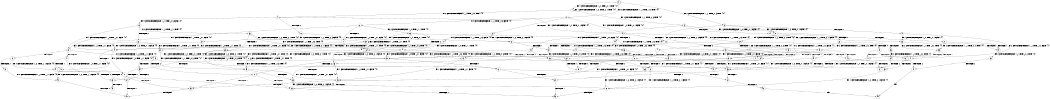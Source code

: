 digraph BCG {
size = "7, 10.5";
center = TRUE;
node [shape = circle];
0 [peripheries = 2];
0 -> 1 [label = "EX !1 !ATOMIC_EXCH_BRANCH (1, +0, TRUE, +0, 1, TRUE) !{0}"];
0 -> 2 [label = "EX !2 !ATOMIC_EXCH_BRANCH (1, +1, TRUE, +0, 2, TRUE) !{0}"];
0 -> 3 [label = "EX !0 !ATOMIC_EXCH_BRANCH (1, +1, TRUE, +0, 3, TRUE) !{0}"];
1 -> 4 [label = "EX !2 !ATOMIC_EXCH_BRANCH (1, +1, TRUE, +0, 2, TRUE) !{0}"];
1 -> 5 [label = "EX !0 !ATOMIC_EXCH_BRANCH (1, +1, TRUE, +0, 3, TRUE) !{0}"];
1 -> 1 [label = "EX !1 !ATOMIC_EXCH_BRANCH (1, +0, TRUE, +0, 1, TRUE) !{0}"];
2 -> 6 [label = "TERMINATE !2"];
2 -> 7 [label = "EX !1 !ATOMIC_EXCH_BRANCH (1, +0, TRUE, +0, 1, FALSE) !{0}"];
2 -> 8 [label = "EX !0 !ATOMIC_EXCH_BRANCH (1, +1, TRUE, +0, 3, FALSE) !{0}"];
3 -> 9 [label = "TERMINATE !0"];
3 -> 10 [label = "EX !1 !ATOMIC_EXCH_BRANCH (1, +0, TRUE, +0, 1, FALSE) !{0}"];
3 -> 11 [label = "EX !2 !ATOMIC_EXCH_BRANCH (1, +1, TRUE, +0, 2, FALSE) !{0}"];
4 -> 12 [label = "TERMINATE !2"];
4 -> 13 [label = "EX !0 !ATOMIC_EXCH_BRANCH (1, +1, TRUE, +0, 3, FALSE) !{0}"];
4 -> 7 [label = "EX !1 !ATOMIC_EXCH_BRANCH (1, +0, TRUE, +0, 1, FALSE) !{0}"];
5 -> 14 [label = "TERMINATE !0"];
5 -> 15 [label = "EX !2 !ATOMIC_EXCH_BRANCH (1, +1, TRUE, +0, 2, FALSE) !{0}"];
5 -> 10 [label = "EX !1 !ATOMIC_EXCH_BRANCH (1, +0, TRUE, +0, 1, FALSE) !{0}"];
6 -> 16 [label = "EX !1 !ATOMIC_EXCH_BRANCH (1, +0, TRUE, +0, 1, FALSE) !{0}"];
6 -> 17 [label = "EX !0 !ATOMIC_EXCH_BRANCH (1, +1, TRUE, +0, 3, FALSE) !{0}"];
7 -> 18 [label = "TERMINATE !1"];
7 -> 19 [label = "TERMINATE !2"];
7 -> 20 [label = "EX !0 !ATOMIC_EXCH_BRANCH (1, +1, TRUE, +0, 3, TRUE) !{0}"];
8 -> 21 [label = "TERMINATE !2"];
8 -> 22 [label = "EX !1 !ATOMIC_EXCH_BRANCH (1, +0, TRUE, +0, 1, FALSE) !{0}"];
8 -> 23 [label = "EX !0 !ATOMIC_EXCH_BRANCH (1, +0, TRUE, +1, 1, TRUE) !{0}"];
9 -> 24 [label = "EX !2 !ATOMIC_EXCH_BRANCH (1, +1, TRUE, +0, 2, FALSE) !{1}"];
9 -> 25 [label = "EX !1 !ATOMIC_EXCH_BRANCH (1, +0, TRUE, +0, 1, FALSE) !{1}"];
10 -> 26 [label = "TERMINATE !1"];
10 -> 27 [label = "TERMINATE !0"];
10 -> 20 [label = "EX !2 !ATOMIC_EXCH_BRANCH (1, +1, TRUE, +0, 2, TRUE) !{0}"];
11 -> 28 [label = "TERMINATE !2"];
11 -> 29 [label = "TERMINATE !0"];
11 -> 30 [label = "EX !1 !ATOMIC_EXCH_BRANCH (1, +0, TRUE, +0, 1, FALSE) !{0}"];
12 -> 31 [label = "EX !0 !ATOMIC_EXCH_BRANCH (1, +1, TRUE, +0, 3, FALSE) !{0}"];
12 -> 16 [label = "EX !1 !ATOMIC_EXCH_BRANCH (1, +0, TRUE, +0, 1, FALSE) !{0}"];
13 -> 32 [label = "TERMINATE !2"];
13 -> 22 [label = "EX !1 !ATOMIC_EXCH_BRANCH (1, +0, TRUE, +0, 1, FALSE) !{0}"];
13 -> 33 [label = "EX !0 !ATOMIC_EXCH_BRANCH (1, +0, TRUE, +1, 1, TRUE) !{0}"];
14 -> 34 [label = "EX !2 !ATOMIC_EXCH_BRANCH (1, +1, TRUE, +0, 2, FALSE) !{1}"];
14 -> 25 [label = "EX !1 !ATOMIC_EXCH_BRANCH (1, +0, TRUE, +0, 1, FALSE) !{1}"];
15 -> 35 [label = "TERMINATE !2"];
15 -> 36 [label = "TERMINATE !0"];
15 -> 30 [label = "EX !1 !ATOMIC_EXCH_BRANCH (1, +0, TRUE, +0, 1, FALSE) !{0}"];
16 -> 37 [label = "TERMINATE !1"];
16 -> 38 [label = "EX !0 !ATOMIC_EXCH_BRANCH (1, +1, TRUE, +0, 3, TRUE) !{0}"];
17 -> 39 [label = "EX !1 !ATOMIC_EXCH_BRANCH (1, +0, TRUE, +0, 1, FALSE) !{0}"];
17 -> 40 [label = "EX !0 !ATOMIC_EXCH_BRANCH (1, +0, TRUE, +1, 1, TRUE) !{0}"];
18 -> 41 [label = "TERMINATE !2"];
18 -> 42 [label = "EX !0 !ATOMIC_EXCH_BRANCH (1, +1, TRUE, +0, 3, TRUE) !{0}"];
19 -> 37 [label = "TERMINATE !1"];
19 -> 38 [label = "EX !0 !ATOMIC_EXCH_BRANCH (1, +1, TRUE, +0, 3, TRUE) !{0}"];
20 -> 43 [label = "TERMINATE !1"];
20 -> 44 [label = "TERMINATE !2"];
20 -> 45 [label = "TERMINATE !0"];
21 -> 39 [label = "EX !1 !ATOMIC_EXCH_BRANCH (1, +0, TRUE, +0, 1, FALSE) !{0}"];
21 -> 40 [label = "EX !0 !ATOMIC_EXCH_BRANCH (1, +0, TRUE, +1, 1, TRUE) !{0}"];
22 -> 46 [label = "TERMINATE !1"];
22 -> 47 [label = "TERMINATE !2"];
22 -> 48 [label = "EX !0 !ATOMIC_EXCH_BRANCH (1, +0, TRUE, +1, 1, FALSE) !{0}"];
23 -> 49 [label = "TERMINATE !2"];
23 -> 50 [label = "EX !1 !ATOMIC_EXCH_BRANCH (1, +0, TRUE, +0, 1, TRUE) !{0}"];
23 -> 51 [label = "EX !0 !ATOMIC_EXCH_BRANCH (1, +1, TRUE, +0, 3, TRUE) !{0}"];
24 -> 52 [label = "TERMINATE !2"];
24 -> 53 [label = "EX !1 !ATOMIC_EXCH_BRANCH (1, +0, TRUE, +0, 1, FALSE) !{1}"];
25 -> 54 [label = "TERMINATE !1"];
25 -> 55 [label = "EX !2 !ATOMIC_EXCH_BRANCH (1, +1, TRUE, +0, 2, TRUE) !{1}"];
26 -> 56 [label = "TERMINATE !0"];
26 -> 42 [label = "EX !2 !ATOMIC_EXCH_BRANCH (1, +1, TRUE, +0, 2, TRUE) !{0}"];
27 -> 54 [label = "TERMINATE !1"];
27 -> 55 [label = "EX !2 !ATOMIC_EXCH_BRANCH (1, +1, TRUE, +0, 2, TRUE) !{1}"];
28 -> 57 [label = "TERMINATE !0"];
28 -> 58 [label = "EX !1 !ATOMIC_EXCH_BRANCH (1, +0, TRUE, +0, 1, FALSE) !{0}"];
29 -> 52 [label = "TERMINATE !2"];
29 -> 53 [label = "EX !1 !ATOMIC_EXCH_BRANCH (1, +0, TRUE, +0, 1, FALSE) !{1}"];
30 -> 59 [label = "TERMINATE !1"];
30 -> 60 [label = "TERMINATE !2"];
30 -> 61 [label = "TERMINATE !0"];
31 -> 39 [label = "EX !1 !ATOMIC_EXCH_BRANCH (1, +0, TRUE, +0, 1, FALSE) !{0}"];
31 -> 62 [label = "EX !0 !ATOMIC_EXCH_BRANCH (1, +0, TRUE, +1, 1, TRUE) !{0}"];
32 -> 39 [label = "EX !1 !ATOMIC_EXCH_BRANCH (1, +0, TRUE, +0, 1, FALSE) !{0}"];
32 -> 62 [label = "EX !0 !ATOMIC_EXCH_BRANCH (1, +0, TRUE, +1, 1, TRUE) !{0}"];
33 -> 63 [label = "TERMINATE !2"];
33 -> 50 [label = "EX !1 !ATOMIC_EXCH_BRANCH (1, +0, TRUE, +0, 1, TRUE) !{0}"];
33 -> 64 [label = "EX !0 !ATOMIC_EXCH_BRANCH (1, +1, TRUE, +0, 3, TRUE) !{0}"];
34 -> 65 [label = "TERMINATE !2"];
34 -> 53 [label = "EX !1 !ATOMIC_EXCH_BRANCH (1, +0, TRUE, +0, 1, FALSE) !{1}"];
35 -> 66 [label = "TERMINATE !0"];
35 -> 58 [label = "EX !1 !ATOMIC_EXCH_BRANCH (1, +0, TRUE, +0, 1, FALSE) !{0}"];
36 -> 65 [label = "TERMINATE !2"];
36 -> 53 [label = "EX !1 !ATOMIC_EXCH_BRANCH (1, +0, TRUE, +0, 1, FALSE) !{1}"];
37 -> 67 [label = "EX !0 !ATOMIC_EXCH_BRANCH (1, +1, TRUE, +0, 3, TRUE) !{0}"];
38 -> 68 [label = "TERMINATE !1"];
38 -> 69 [label = "TERMINATE !0"];
39 -> 70 [label = "TERMINATE !1"];
39 -> 71 [label = "EX !0 !ATOMIC_EXCH_BRANCH (1, +0, TRUE, +1, 1, FALSE) !{0}"];
40 -> 72 [label = "EX !1 !ATOMIC_EXCH_BRANCH (1, +0, TRUE, +0, 1, TRUE) !{0}"];
40 -> 73 [label = "EX !0 !ATOMIC_EXCH_BRANCH (1, +1, TRUE, +0, 3, TRUE) !{0}"];
41 -> 67 [label = "EX !0 !ATOMIC_EXCH_BRANCH (1, +1, TRUE, +0, 3, TRUE) !{0}"];
42 -> 74 [label = "TERMINATE !2"];
42 -> 75 [label = "TERMINATE !0"];
43 -> 74 [label = "TERMINATE !2"];
43 -> 75 [label = "TERMINATE !0"];
44 -> 68 [label = "TERMINATE !1"];
44 -> 69 [label = "TERMINATE !0"];
45 -> 76 [label = "TERMINATE !1"];
45 -> 77 [label = "TERMINATE !2"];
46 -> 78 [label = "TERMINATE !2"];
46 -> 79 [label = "EX !0 !ATOMIC_EXCH_BRANCH (1, +0, TRUE, +1, 1, FALSE) !{0}"];
47 -> 70 [label = "TERMINATE !1"];
47 -> 71 [label = "EX !0 !ATOMIC_EXCH_BRANCH (1, +0, TRUE, +1, 1, FALSE) !{0}"];
48 -> 59 [label = "TERMINATE !1"];
48 -> 60 [label = "TERMINATE !2"];
48 -> 61 [label = "TERMINATE !0"];
49 -> 72 [label = "EX !1 !ATOMIC_EXCH_BRANCH (1, +0, TRUE, +0, 1, TRUE) !{0}"];
49 -> 73 [label = "EX !0 !ATOMIC_EXCH_BRANCH (1, +1, TRUE, +0, 3, TRUE) !{0}"];
50 -> 63 [label = "TERMINATE !2"];
50 -> 50 [label = "EX !1 !ATOMIC_EXCH_BRANCH (1, +0, TRUE, +0, 1, TRUE) !{0}"];
50 -> 64 [label = "EX !0 !ATOMIC_EXCH_BRANCH (1, +1, TRUE, +0, 3, TRUE) !{0}"];
51 -> 28 [label = "TERMINATE !2"];
51 -> 29 [label = "TERMINATE !0"];
51 -> 30 [label = "EX !1 !ATOMIC_EXCH_BRANCH (1, +0, TRUE, +0, 1, FALSE) !{0}"];
52 -> 80 [label = "EX !1 !ATOMIC_EXCH_BRANCH (1, +0, TRUE, +0, 1, FALSE) !{1}"];
53 -> 81 [label = "TERMINATE !1"];
53 -> 82 [label = "TERMINATE !2"];
54 -> 83 [label = "EX !2 !ATOMIC_EXCH_BRANCH (1, +1, TRUE, +0, 2, TRUE) !{2}"];
55 -> 76 [label = "TERMINATE !1"];
55 -> 77 [label = "TERMINATE !2"];
56 -> 84 [label = "EX !2 !ATOMIC_EXCH_BRANCH (1, +1, TRUE, +0, 2, TRUE) !{1}"];
57 -> 80 [label = "EX !1 !ATOMIC_EXCH_BRANCH (1, +0, TRUE, +0, 1, FALSE) !{1}"];
58 -> 85 [label = "TERMINATE !1"];
58 -> 86 [label = "TERMINATE !0"];
59 -> 87 [label = "TERMINATE !2"];
59 -> 88 [label = "TERMINATE !0"];
60 -> 85 [label = "TERMINATE !1"];
60 -> 86 [label = "TERMINATE !0"];
61 -> 81 [label = "TERMINATE !1"];
61 -> 82 [label = "TERMINATE !2"];
62 -> 72 [label = "EX !1 !ATOMIC_EXCH_BRANCH (1, +0, TRUE, +0, 1, TRUE) !{0}"];
62 -> 89 [label = "EX !0 !ATOMIC_EXCH_BRANCH (1, +1, TRUE, +0, 3, TRUE) !{0}"];
63 -> 72 [label = "EX !1 !ATOMIC_EXCH_BRANCH (1, +0, TRUE, +0, 1, TRUE) !{0}"];
63 -> 89 [label = "EX !0 !ATOMIC_EXCH_BRANCH (1, +1, TRUE, +0, 3, TRUE) !{0}"];
64 -> 35 [label = "TERMINATE !2"];
64 -> 36 [label = "TERMINATE !0"];
64 -> 30 [label = "EX !1 !ATOMIC_EXCH_BRANCH (1, +0, TRUE, +0, 1, FALSE) !{0}"];
65 -> 80 [label = "EX !1 !ATOMIC_EXCH_BRANCH (1, +0, TRUE, +0, 1, FALSE) !{1}"];
66 -> 80 [label = "EX !1 !ATOMIC_EXCH_BRANCH (1, +0, TRUE, +0, 1, FALSE) !{1}"];
67 -> 90 [label = "TERMINATE !0"];
68 -> 90 [label = "TERMINATE !0"];
69 -> 91 [label = "TERMINATE !1"];
70 -> 92 [label = "EX !0 !ATOMIC_EXCH_BRANCH (1, +0, TRUE, +1, 1, FALSE) !{0}"];
71 -> 85 [label = "TERMINATE !1"];
71 -> 86 [label = "TERMINATE !0"];
72 -> 72 [label = "EX !1 !ATOMIC_EXCH_BRANCH (1, +0, TRUE, +0, 1, TRUE) !{0}"];
72 -> 89 [label = "EX !0 !ATOMIC_EXCH_BRANCH (1, +1, TRUE, +0, 3, TRUE) !{0}"];
73 -> 57 [label = "TERMINATE !0"];
73 -> 58 [label = "EX !1 !ATOMIC_EXCH_BRANCH (1, +0, TRUE, +0, 1, FALSE) !{0}"];
74 -> 90 [label = "TERMINATE !0"];
75 -> 93 [label = "TERMINATE !2"];
76 -> 94 [label = "TERMINATE !2"];
77 -> 91 [label = "TERMINATE !1"];
78 -> 92 [label = "EX !0 !ATOMIC_EXCH_BRANCH (1, +0, TRUE, +1, 1, FALSE) !{0}"];
79 -> 87 [label = "TERMINATE !2"];
79 -> 88 [label = "TERMINATE !0"];
80 -> 95 [label = "TERMINATE !1"];
81 -> 96 [label = "TERMINATE !2"];
82 -> 95 [label = "TERMINATE !1"];
83 -> 94 [label = "TERMINATE !2"];
84 -> 93 [label = "TERMINATE !2"];
85 -> 97 [label = "TERMINATE !0"];
86 -> 95 [label = "TERMINATE !1"];
87 -> 97 [label = "TERMINATE !0"];
88 -> 98 [label = "TERMINATE !2"];
89 -> 66 [label = "TERMINATE !0"];
89 -> 58 [label = "EX !1 !ATOMIC_EXCH_BRANCH (1, +0, TRUE, +0, 1, FALSE) !{0}"];
92 -> 97 [label = "TERMINATE !0"];
94 -> 99 [label = "exit"];
96 -> 99 [label = "exit"];
}
